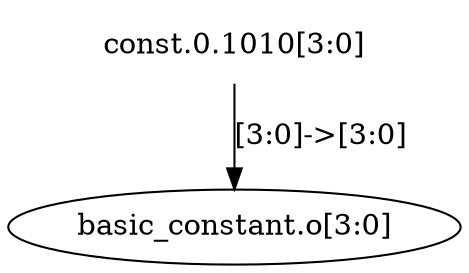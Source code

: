 digraph G {
	"const.0.1010" [shape=none, label="const.0.1010[3:0]"];
	"const.0.1010" -> "basic_constant.o"[label="[3:0]->[3:0]"];
	"basic_constant.o" [shape=ellipse, label="basic_constant.o[3:0]"];
}
